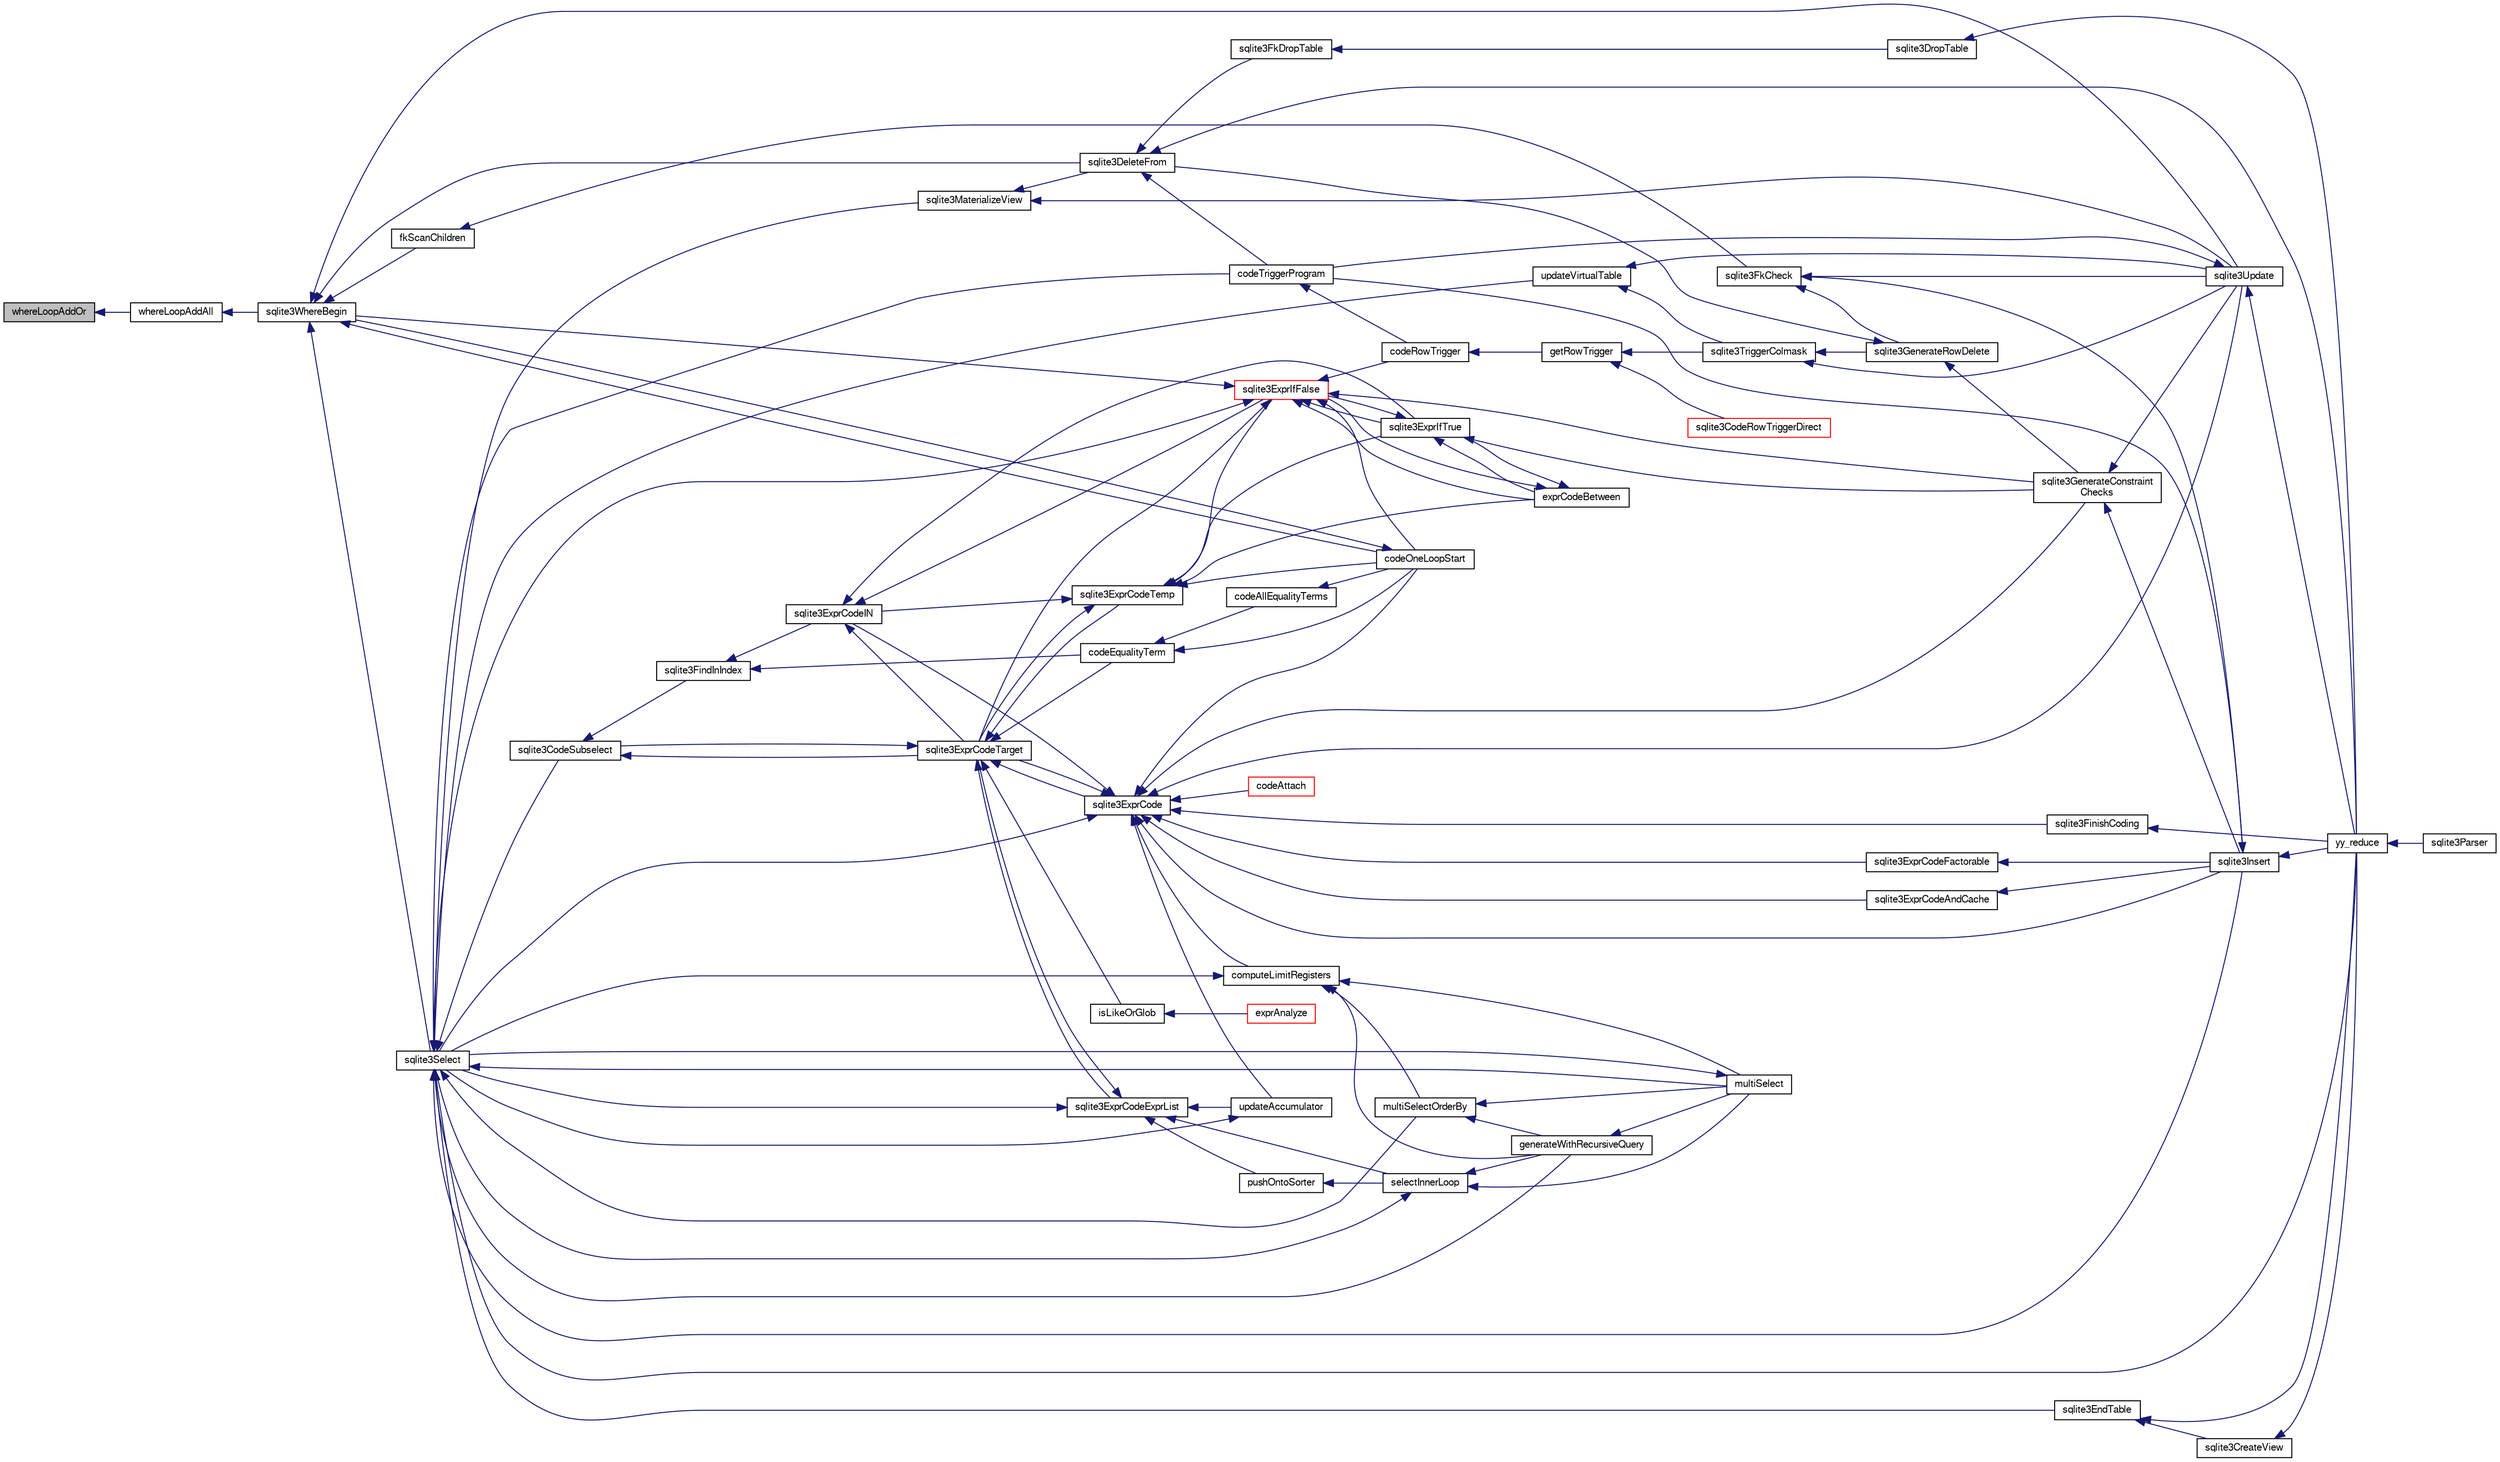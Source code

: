 digraph "whereLoopAddOr"
{
  edge [fontname="FreeSans",fontsize="10",labelfontname="FreeSans",labelfontsize="10"];
  node [fontname="FreeSans",fontsize="10",shape=record];
  rankdir="LR";
  Node913722 [label="whereLoopAddOr",height=0.2,width=0.4,color="black", fillcolor="grey75", style="filled", fontcolor="black"];
  Node913722 -> Node913723 [dir="back",color="midnightblue",fontsize="10",style="solid",fontname="FreeSans"];
  Node913723 [label="whereLoopAddAll",height=0.2,width=0.4,color="black", fillcolor="white", style="filled",URL="$sqlite3_8c.html#a861eb511463c5b852550018fee710f53"];
  Node913723 -> Node913724 [dir="back",color="midnightblue",fontsize="10",style="solid",fontname="FreeSans"];
  Node913724 [label="sqlite3WhereBegin",height=0.2,width=0.4,color="black", fillcolor="white", style="filled",URL="$sqlite3_8c.html#acad049f5c9a96a8118cffd5e5ce89f7c"];
  Node913724 -> Node913725 [dir="back",color="midnightblue",fontsize="10",style="solid",fontname="FreeSans"];
  Node913725 [label="sqlite3DeleteFrom",height=0.2,width=0.4,color="black", fillcolor="white", style="filled",URL="$sqlite3_8c.html#ab9b4b45349188b49eabb23f94608a091"];
  Node913725 -> Node913726 [dir="back",color="midnightblue",fontsize="10",style="solid",fontname="FreeSans"];
  Node913726 [label="sqlite3FkDropTable",height=0.2,width=0.4,color="black", fillcolor="white", style="filled",URL="$sqlite3_8c.html#a1218c6fc74e89152ceaa4760e82f5ef9"];
  Node913726 -> Node913727 [dir="back",color="midnightblue",fontsize="10",style="solid",fontname="FreeSans"];
  Node913727 [label="sqlite3DropTable",height=0.2,width=0.4,color="black", fillcolor="white", style="filled",URL="$sqlite3_8c.html#a5534f77364b5568783c0e50db3c9defb"];
  Node913727 -> Node913728 [dir="back",color="midnightblue",fontsize="10",style="solid",fontname="FreeSans"];
  Node913728 [label="yy_reduce",height=0.2,width=0.4,color="black", fillcolor="white", style="filled",URL="$sqlite3_8c.html#a7c419a9b25711c666a9a2449ef377f14"];
  Node913728 -> Node913729 [dir="back",color="midnightblue",fontsize="10",style="solid",fontname="FreeSans"];
  Node913729 [label="sqlite3Parser",height=0.2,width=0.4,color="black", fillcolor="white", style="filled",URL="$sqlite3_8c.html#a0327d71a5fabe0b6a343d78a2602e72a"];
  Node913725 -> Node913730 [dir="back",color="midnightblue",fontsize="10",style="solid",fontname="FreeSans"];
  Node913730 [label="codeTriggerProgram",height=0.2,width=0.4,color="black", fillcolor="white", style="filled",URL="$sqlite3_8c.html#a120801f59d9281d201d2ff4b2606836e"];
  Node913730 -> Node913731 [dir="back",color="midnightblue",fontsize="10",style="solid",fontname="FreeSans"];
  Node913731 [label="codeRowTrigger",height=0.2,width=0.4,color="black", fillcolor="white", style="filled",URL="$sqlite3_8c.html#a463cea5aaaf388b560b206570a0022fc"];
  Node913731 -> Node913732 [dir="back",color="midnightblue",fontsize="10",style="solid",fontname="FreeSans"];
  Node913732 [label="getRowTrigger",height=0.2,width=0.4,color="black", fillcolor="white", style="filled",URL="$sqlite3_8c.html#a69626ef20b540d1a2b19cf56f3f45689"];
  Node913732 -> Node913733 [dir="back",color="midnightblue",fontsize="10",style="solid",fontname="FreeSans"];
  Node913733 [label="sqlite3CodeRowTriggerDirect",height=0.2,width=0.4,color="red", fillcolor="white", style="filled",URL="$sqlite3_8c.html#ad92829f9001bcf89a0299dad5a48acd4"];
  Node913732 -> Node913740 [dir="back",color="midnightblue",fontsize="10",style="solid",fontname="FreeSans"];
  Node913740 [label="sqlite3TriggerColmask",height=0.2,width=0.4,color="black", fillcolor="white", style="filled",URL="$sqlite3_8c.html#acace8e99e37ae5e84ea03c65e820c540"];
  Node913740 -> Node913735 [dir="back",color="midnightblue",fontsize="10",style="solid",fontname="FreeSans"];
  Node913735 [label="sqlite3GenerateRowDelete",height=0.2,width=0.4,color="black", fillcolor="white", style="filled",URL="$sqlite3_8c.html#a2c76cbf3027fc18fdbb8cb4cd96b77d9"];
  Node913735 -> Node913725 [dir="back",color="midnightblue",fontsize="10",style="solid",fontname="FreeSans"];
  Node913735 -> Node913736 [dir="back",color="midnightblue",fontsize="10",style="solid",fontname="FreeSans"];
  Node913736 [label="sqlite3GenerateConstraint\lChecks",height=0.2,width=0.4,color="black", fillcolor="white", style="filled",URL="$sqlite3_8c.html#aef639c1e6a0c0a67ca6e7690ad931bd2"];
  Node913736 -> Node913737 [dir="back",color="midnightblue",fontsize="10",style="solid",fontname="FreeSans"];
  Node913737 [label="sqlite3Insert",height=0.2,width=0.4,color="black", fillcolor="white", style="filled",URL="$sqlite3_8c.html#a5b17c9c2000bae6bdff8e6be48d7dc2b"];
  Node913737 -> Node913730 [dir="back",color="midnightblue",fontsize="10",style="solid",fontname="FreeSans"];
  Node913737 -> Node913728 [dir="back",color="midnightblue",fontsize="10",style="solid",fontname="FreeSans"];
  Node913736 -> Node913738 [dir="back",color="midnightblue",fontsize="10",style="solid",fontname="FreeSans"];
  Node913738 [label="sqlite3Update",height=0.2,width=0.4,color="black", fillcolor="white", style="filled",URL="$sqlite3_8c.html#ac5aa67c46e8cc8174566fabe6809fafa"];
  Node913738 -> Node913730 [dir="back",color="midnightblue",fontsize="10",style="solid",fontname="FreeSans"];
  Node913738 -> Node913728 [dir="back",color="midnightblue",fontsize="10",style="solid",fontname="FreeSans"];
  Node913740 -> Node913738 [dir="back",color="midnightblue",fontsize="10",style="solid",fontname="FreeSans"];
  Node913725 -> Node913728 [dir="back",color="midnightblue",fontsize="10",style="solid",fontname="FreeSans"];
  Node913724 -> Node913741 [dir="back",color="midnightblue",fontsize="10",style="solid",fontname="FreeSans"];
  Node913741 [label="fkScanChildren",height=0.2,width=0.4,color="black", fillcolor="white", style="filled",URL="$sqlite3_8c.html#a67c9dcb484336b3155e7a82a037d4691"];
  Node913741 -> Node913742 [dir="back",color="midnightblue",fontsize="10",style="solid",fontname="FreeSans"];
  Node913742 [label="sqlite3FkCheck",height=0.2,width=0.4,color="black", fillcolor="white", style="filled",URL="$sqlite3_8c.html#aa38fb76c7d6f48f19772877a41703b92"];
  Node913742 -> Node913735 [dir="back",color="midnightblue",fontsize="10",style="solid",fontname="FreeSans"];
  Node913742 -> Node913737 [dir="back",color="midnightblue",fontsize="10",style="solid",fontname="FreeSans"];
  Node913742 -> Node913738 [dir="back",color="midnightblue",fontsize="10",style="solid",fontname="FreeSans"];
  Node913724 -> Node913743 [dir="back",color="midnightblue",fontsize="10",style="solid",fontname="FreeSans"];
  Node913743 [label="sqlite3Select",height=0.2,width=0.4,color="black", fillcolor="white", style="filled",URL="$sqlite3_8c.html#a2465ee8c956209ba4b272477b7c21a45"];
  Node913743 -> Node913744 [dir="back",color="midnightblue",fontsize="10",style="solid",fontname="FreeSans"];
  Node913744 [label="sqlite3CodeSubselect",height=0.2,width=0.4,color="black", fillcolor="white", style="filled",URL="$sqlite3_8c.html#aa69b46d2204a1d1b110107a1be12ee0c"];
  Node913744 -> Node913745 [dir="back",color="midnightblue",fontsize="10",style="solid",fontname="FreeSans"];
  Node913745 [label="sqlite3FindInIndex",height=0.2,width=0.4,color="black", fillcolor="white", style="filled",URL="$sqlite3_8c.html#af7d8c56ab0231f44bb5f87b3fafeffb2"];
  Node913745 -> Node913746 [dir="back",color="midnightblue",fontsize="10",style="solid",fontname="FreeSans"];
  Node913746 [label="sqlite3ExprCodeIN",height=0.2,width=0.4,color="black", fillcolor="white", style="filled",URL="$sqlite3_8c.html#ad9cf4f5b5ffb90c24a4a0900c8626193"];
  Node913746 -> Node913747 [dir="back",color="midnightblue",fontsize="10",style="solid",fontname="FreeSans"];
  Node913747 [label="sqlite3ExprCodeTarget",height=0.2,width=0.4,color="black", fillcolor="white", style="filled",URL="$sqlite3_8c.html#a4f308397a0a3ed299ed31aaa1ae2a293"];
  Node913747 -> Node913744 [dir="back",color="midnightblue",fontsize="10",style="solid",fontname="FreeSans"];
  Node913747 -> Node913748 [dir="back",color="midnightblue",fontsize="10",style="solid",fontname="FreeSans"];
  Node913748 [label="sqlite3ExprCodeTemp",height=0.2,width=0.4,color="black", fillcolor="white", style="filled",URL="$sqlite3_8c.html#a3bc5c1ccb3c5851847e2aeb4a84ae1fc"];
  Node913748 -> Node913746 [dir="back",color="midnightblue",fontsize="10",style="solid",fontname="FreeSans"];
  Node913748 -> Node913747 [dir="back",color="midnightblue",fontsize="10",style="solid",fontname="FreeSans"];
  Node913748 -> Node913749 [dir="back",color="midnightblue",fontsize="10",style="solid",fontname="FreeSans"];
  Node913749 [label="exprCodeBetween",height=0.2,width=0.4,color="black", fillcolor="white", style="filled",URL="$sqlite3_8c.html#abd053493214542bca8f406f42145d173"];
  Node913749 -> Node913750 [dir="back",color="midnightblue",fontsize="10",style="solid",fontname="FreeSans"];
  Node913750 [label="sqlite3ExprIfTrue",height=0.2,width=0.4,color="black", fillcolor="white", style="filled",URL="$sqlite3_8c.html#ad93a55237c23e1b743ab1f59df1a1444"];
  Node913750 -> Node913749 [dir="back",color="midnightblue",fontsize="10",style="solid",fontname="FreeSans"];
  Node913750 -> Node913751 [dir="back",color="midnightblue",fontsize="10",style="solid",fontname="FreeSans"];
  Node913751 [label="sqlite3ExprIfFalse",height=0.2,width=0.4,color="red", fillcolor="white", style="filled",URL="$sqlite3_8c.html#af97ecccb5d56e321e118414b08f65b71"];
  Node913751 -> Node913747 [dir="back",color="midnightblue",fontsize="10",style="solid",fontname="FreeSans"];
  Node913751 -> Node913749 [dir="back",color="midnightblue",fontsize="10",style="solid",fontname="FreeSans"];
  Node913751 -> Node913750 [dir="back",color="midnightblue",fontsize="10",style="solid",fontname="FreeSans"];
  Node913751 -> Node913736 [dir="back",color="midnightblue",fontsize="10",style="solid",fontname="FreeSans"];
  Node913751 -> Node913743 [dir="back",color="midnightblue",fontsize="10",style="solid",fontname="FreeSans"];
  Node913751 -> Node913731 [dir="back",color="midnightblue",fontsize="10",style="solid",fontname="FreeSans"];
  Node913751 -> Node913765 [dir="back",color="midnightblue",fontsize="10",style="solid",fontname="FreeSans"];
  Node913765 [label="codeOneLoopStart",height=0.2,width=0.4,color="black", fillcolor="white", style="filled",URL="$sqlite3_8c.html#aa868875120b151c169cc79139ed6e008"];
  Node913765 -> Node913724 [dir="back",color="midnightblue",fontsize="10",style="solid",fontname="FreeSans"];
  Node913751 -> Node913724 [dir="back",color="midnightblue",fontsize="10",style="solid",fontname="FreeSans"];
  Node913750 -> Node913736 [dir="back",color="midnightblue",fontsize="10",style="solid",fontname="FreeSans"];
  Node913749 -> Node913751 [dir="back",color="midnightblue",fontsize="10",style="solid",fontname="FreeSans"];
  Node913748 -> Node913750 [dir="back",color="midnightblue",fontsize="10",style="solid",fontname="FreeSans"];
  Node913748 -> Node913751 [dir="back",color="midnightblue",fontsize="10",style="solid",fontname="FreeSans"];
  Node913748 -> Node913765 [dir="back",color="midnightblue",fontsize="10",style="solid",fontname="FreeSans"];
  Node913747 -> Node913766 [dir="back",color="midnightblue",fontsize="10",style="solid",fontname="FreeSans"];
  Node913766 [label="sqlite3ExprCode",height=0.2,width=0.4,color="black", fillcolor="white", style="filled",URL="$sqlite3_8c.html#a75f270fb0b111b86924cca4ea507b417"];
  Node913766 -> Node913746 [dir="back",color="midnightblue",fontsize="10",style="solid",fontname="FreeSans"];
  Node913766 -> Node913747 [dir="back",color="midnightblue",fontsize="10",style="solid",fontname="FreeSans"];
  Node913766 -> Node913767 [dir="back",color="midnightblue",fontsize="10",style="solid",fontname="FreeSans"];
  Node913767 [label="sqlite3ExprCodeFactorable",height=0.2,width=0.4,color="black", fillcolor="white", style="filled",URL="$sqlite3_8c.html#a843f7fd58eec5a683c1fd8435fcd1e84"];
  Node913767 -> Node913737 [dir="back",color="midnightblue",fontsize="10",style="solid",fontname="FreeSans"];
  Node913766 -> Node913768 [dir="back",color="midnightblue",fontsize="10",style="solid",fontname="FreeSans"];
  Node913768 [label="sqlite3ExprCodeAndCache",height=0.2,width=0.4,color="black", fillcolor="white", style="filled",URL="$sqlite3_8c.html#ae3e46527d9b7fc9cb9236d21a5e6b1d8"];
  Node913768 -> Node913737 [dir="back",color="midnightblue",fontsize="10",style="solid",fontname="FreeSans"];
  Node913766 -> Node913769 [dir="back",color="midnightblue",fontsize="10",style="solid",fontname="FreeSans"];
  Node913769 [label="codeAttach",height=0.2,width=0.4,color="red", fillcolor="white", style="filled",URL="$sqlite3_8c.html#ade4e9e30d828a19c191fdcb098676d5b"];
  Node913766 -> Node913772 [dir="back",color="midnightblue",fontsize="10",style="solid",fontname="FreeSans"];
  Node913772 [label="sqlite3FinishCoding",height=0.2,width=0.4,color="black", fillcolor="white", style="filled",URL="$sqlite3_8c.html#a651bc5b446c276c092705856d995b278"];
  Node913772 -> Node913728 [dir="back",color="midnightblue",fontsize="10",style="solid",fontname="FreeSans"];
  Node913766 -> Node913737 [dir="back",color="midnightblue",fontsize="10",style="solid",fontname="FreeSans"];
  Node913766 -> Node913736 [dir="back",color="midnightblue",fontsize="10",style="solid",fontname="FreeSans"];
  Node913766 -> Node913773 [dir="back",color="midnightblue",fontsize="10",style="solid",fontname="FreeSans"];
  Node913773 [label="computeLimitRegisters",height=0.2,width=0.4,color="black", fillcolor="white", style="filled",URL="$sqlite3_8c.html#ae9d37055e4905929b6f6cda5461e2f37"];
  Node913773 -> Node913774 [dir="back",color="midnightblue",fontsize="10",style="solid",fontname="FreeSans"];
  Node913774 [label="generateWithRecursiveQuery",height=0.2,width=0.4,color="black", fillcolor="white", style="filled",URL="$sqlite3_8c.html#ade2c3663fa9c3b9676507984b9483942"];
  Node913774 -> Node913775 [dir="back",color="midnightblue",fontsize="10",style="solid",fontname="FreeSans"];
  Node913775 [label="multiSelect",height=0.2,width=0.4,color="black", fillcolor="white", style="filled",URL="$sqlite3_8c.html#a6456c61f3d9b2389738753cedfa24fa7"];
  Node913775 -> Node913743 [dir="back",color="midnightblue",fontsize="10",style="solid",fontname="FreeSans"];
  Node913773 -> Node913775 [dir="back",color="midnightblue",fontsize="10",style="solid",fontname="FreeSans"];
  Node913773 -> Node913776 [dir="back",color="midnightblue",fontsize="10",style="solid",fontname="FreeSans"];
  Node913776 [label="multiSelectOrderBy",height=0.2,width=0.4,color="black", fillcolor="white", style="filled",URL="$sqlite3_8c.html#afcdb8488c6f4dfdadaf9f04bca35b808"];
  Node913776 -> Node913774 [dir="back",color="midnightblue",fontsize="10",style="solid",fontname="FreeSans"];
  Node913776 -> Node913775 [dir="back",color="midnightblue",fontsize="10",style="solid",fontname="FreeSans"];
  Node913773 -> Node913743 [dir="back",color="midnightblue",fontsize="10",style="solid",fontname="FreeSans"];
  Node913766 -> Node913777 [dir="back",color="midnightblue",fontsize="10",style="solid",fontname="FreeSans"];
  Node913777 [label="updateAccumulator",height=0.2,width=0.4,color="black", fillcolor="white", style="filled",URL="$sqlite3_8c.html#a1681660dd3ecd50c8727d6e56a537bd9"];
  Node913777 -> Node913743 [dir="back",color="midnightblue",fontsize="10",style="solid",fontname="FreeSans"];
  Node913766 -> Node913743 [dir="back",color="midnightblue",fontsize="10",style="solid",fontname="FreeSans"];
  Node913766 -> Node913738 [dir="back",color="midnightblue",fontsize="10",style="solid",fontname="FreeSans"];
  Node913766 -> Node913765 [dir="back",color="midnightblue",fontsize="10",style="solid",fontname="FreeSans"];
  Node913747 -> Node913778 [dir="back",color="midnightblue",fontsize="10",style="solid",fontname="FreeSans"];
  Node913778 [label="sqlite3ExprCodeExprList",height=0.2,width=0.4,color="black", fillcolor="white", style="filled",URL="$sqlite3_8c.html#a05b2b3dc3de7565de24eb3a2ff4e9566"];
  Node913778 -> Node913747 [dir="back",color="midnightblue",fontsize="10",style="solid",fontname="FreeSans"];
  Node913778 -> Node913779 [dir="back",color="midnightblue",fontsize="10",style="solid",fontname="FreeSans"];
  Node913779 [label="pushOntoSorter",height=0.2,width=0.4,color="black", fillcolor="white", style="filled",URL="$sqlite3_8c.html#a4555397beb584a386e7739cf022a6651"];
  Node913779 -> Node913780 [dir="back",color="midnightblue",fontsize="10",style="solid",fontname="FreeSans"];
  Node913780 [label="selectInnerLoop",height=0.2,width=0.4,color="black", fillcolor="white", style="filled",URL="$sqlite3_8c.html#ababe0933661ebe67eb0e6074bb1fd411"];
  Node913780 -> Node913774 [dir="back",color="midnightblue",fontsize="10",style="solid",fontname="FreeSans"];
  Node913780 -> Node913775 [dir="back",color="midnightblue",fontsize="10",style="solid",fontname="FreeSans"];
  Node913780 -> Node913743 [dir="back",color="midnightblue",fontsize="10",style="solid",fontname="FreeSans"];
  Node913778 -> Node913780 [dir="back",color="midnightblue",fontsize="10",style="solid",fontname="FreeSans"];
  Node913778 -> Node913777 [dir="back",color="midnightblue",fontsize="10",style="solid",fontname="FreeSans"];
  Node913778 -> Node913743 [dir="back",color="midnightblue",fontsize="10",style="solid",fontname="FreeSans"];
  Node913747 -> Node913781 [dir="back",color="midnightblue",fontsize="10",style="solid",fontname="FreeSans"];
  Node913781 [label="isLikeOrGlob",height=0.2,width=0.4,color="black", fillcolor="white", style="filled",URL="$sqlite3_8c.html#a6c38e495198bf8976f68d1a6ebd74a50"];
  Node913781 -> Node913782 [dir="back",color="midnightblue",fontsize="10",style="solid",fontname="FreeSans"];
  Node913782 [label="exprAnalyze",height=0.2,width=0.4,color="red", fillcolor="white", style="filled",URL="$sqlite3_8c.html#acb10e48c9a4184a4edd9bfd5b14ad0b7"];
  Node913747 -> Node913790 [dir="back",color="midnightblue",fontsize="10",style="solid",fontname="FreeSans"];
  Node913790 [label="codeEqualityTerm",height=0.2,width=0.4,color="black", fillcolor="white", style="filled",URL="$sqlite3_8c.html#ad88a57073f031452c9843e97f15acc47"];
  Node913790 -> Node913791 [dir="back",color="midnightblue",fontsize="10",style="solid",fontname="FreeSans"];
  Node913791 [label="codeAllEqualityTerms",height=0.2,width=0.4,color="black", fillcolor="white", style="filled",URL="$sqlite3_8c.html#a3095598b812500a4efe41bf17cd49381"];
  Node913791 -> Node913765 [dir="back",color="midnightblue",fontsize="10",style="solid",fontname="FreeSans"];
  Node913790 -> Node913765 [dir="back",color="midnightblue",fontsize="10",style="solid",fontname="FreeSans"];
  Node913746 -> Node913750 [dir="back",color="midnightblue",fontsize="10",style="solid",fontname="FreeSans"];
  Node913746 -> Node913751 [dir="back",color="midnightblue",fontsize="10",style="solid",fontname="FreeSans"];
  Node913745 -> Node913790 [dir="back",color="midnightblue",fontsize="10",style="solid",fontname="FreeSans"];
  Node913744 -> Node913747 [dir="back",color="midnightblue",fontsize="10",style="solid",fontname="FreeSans"];
  Node913743 -> Node913757 [dir="back",color="midnightblue",fontsize="10",style="solid",fontname="FreeSans"];
  Node913757 [label="sqlite3EndTable",height=0.2,width=0.4,color="black", fillcolor="white", style="filled",URL="$sqlite3_8c.html#a7b5f2c66c0f0b6f819d970ca389768b0"];
  Node913757 -> Node913758 [dir="back",color="midnightblue",fontsize="10",style="solid",fontname="FreeSans"];
  Node913758 [label="sqlite3CreateView",height=0.2,width=0.4,color="black", fillcolor="white", style="filled",URL="$sqlite3_8c.html#a9d85cb00ff71dee5cd9a019503a6982e"];
  Node913758 -> Node913728 [dir="back",color="midnightblue",fontsize="10",style="solid",fontname="FreeSans"];
  Node913757 -> Node913728 [dir="back",color="midnightblue",fontsize="10",style="solid",fontname="FreeSans"];
  Node913743 -> Node913792 [dir="back",color="midnightblue",fontsize="10",style="solid",fontname="FreeSans"];
  Node913792 [label="sqlite3MaterializeView",height=0.2,width=0.4,color="black", fillcolor="white", style="filled",URL="$sqlite3_8c.html#a4557984b0b75f998fb0c3f231c9b1def"];
  Node913792 -> Node913725 [dir="back",color="midnightblue",fontsize="10",style="solid",fontname="FreeSans"];
  Node913792 -> Node913738 [dir="back",color="midnightblue",fontsize="10",style="solid",fontname="FreeSans"];
  Node913743 -> Node913737 [dir="back",color="midnightblue",fontsize="10",style="solid",fontname="FreeSans"];
  Node913743 -> Node913774 [dir="back",color="midnightblue",fontsize="10",style="solid",fontname="FreeSans"];
  Node913743 -> Node913775 [dir="back",color="midnightblue",fontsize="10",style="solid",fontname="FreeSans"];
  Node913743 -> Node913776 [dir="back",color="midnightblue",fontsize="10",style="solid",fontname="FreeSans"];
  Node913743 -> Node913730 [dir="back",color="midnightblue",fontsize="10",style="solid",fontname="FreeSans"];
  Node913743 -> Node913793 [dir="back",color="midnightblue",fontsize="10",style="solid",fontname="FreeSans"];
  Node913793 [label="updateVirtualTable",height=0.2,width=0.4,color="black", fillcolor="white", style="filled",URL="$sqlite3_8c.html#a740220531db9293c39a2cdd7da3f74e1"];
  Node913793 -> Node913740 [dir="back",color="midnightblue",fontsize="10",style="solid",fontname="FreeSans"];
  Node913793 -> Node913738 [dir="back",color="midnightblue",fontsize="10",style="solid",fontname="FreeSans"];
  Node913743 -> Node913728 [dir="back",color="midnightblue",fontsize="10",style="solid",fontname="FreeSans"];
  Node913724 -> Node913738 [dir="back",color="midnightblue",fontsize="10",style="solid",fontname="FreeSans"];
  Node913724 -> Node913765 [dir="back",color="midnightblue",fontsize="10",style="solid",fontname="FreeSans"];
}
